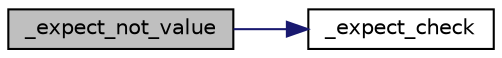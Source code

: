 digraph "_expect_not_value"
{
 // LATEX_PDF_SIZE
  edge [fontname="Helvetica",fontsize="10",labelfontname="Helvetica",labelfontsize="10"];
  node [fontname="Helvetica",fontsize="10",shape=record];
  rankdir="LR";
  Node1 [label="_expect_not_value",height=0.2,width=0.4,color="black", fillcolor="grey75", style="filled", fontcolor="black",tooltip=" "];
  Node1 -> Node2 [color="midnightblue",fontsize="10",style="solid",fontname="Helvetica"];
  Node2 [label="_expect_check",height=0.2,width=0.4,color="black", fillcolor="white", style="filled",URL="$group__cmocka.html#ga944fbabc74f26c6e147e32960282e955",tooltip=" "];
}
